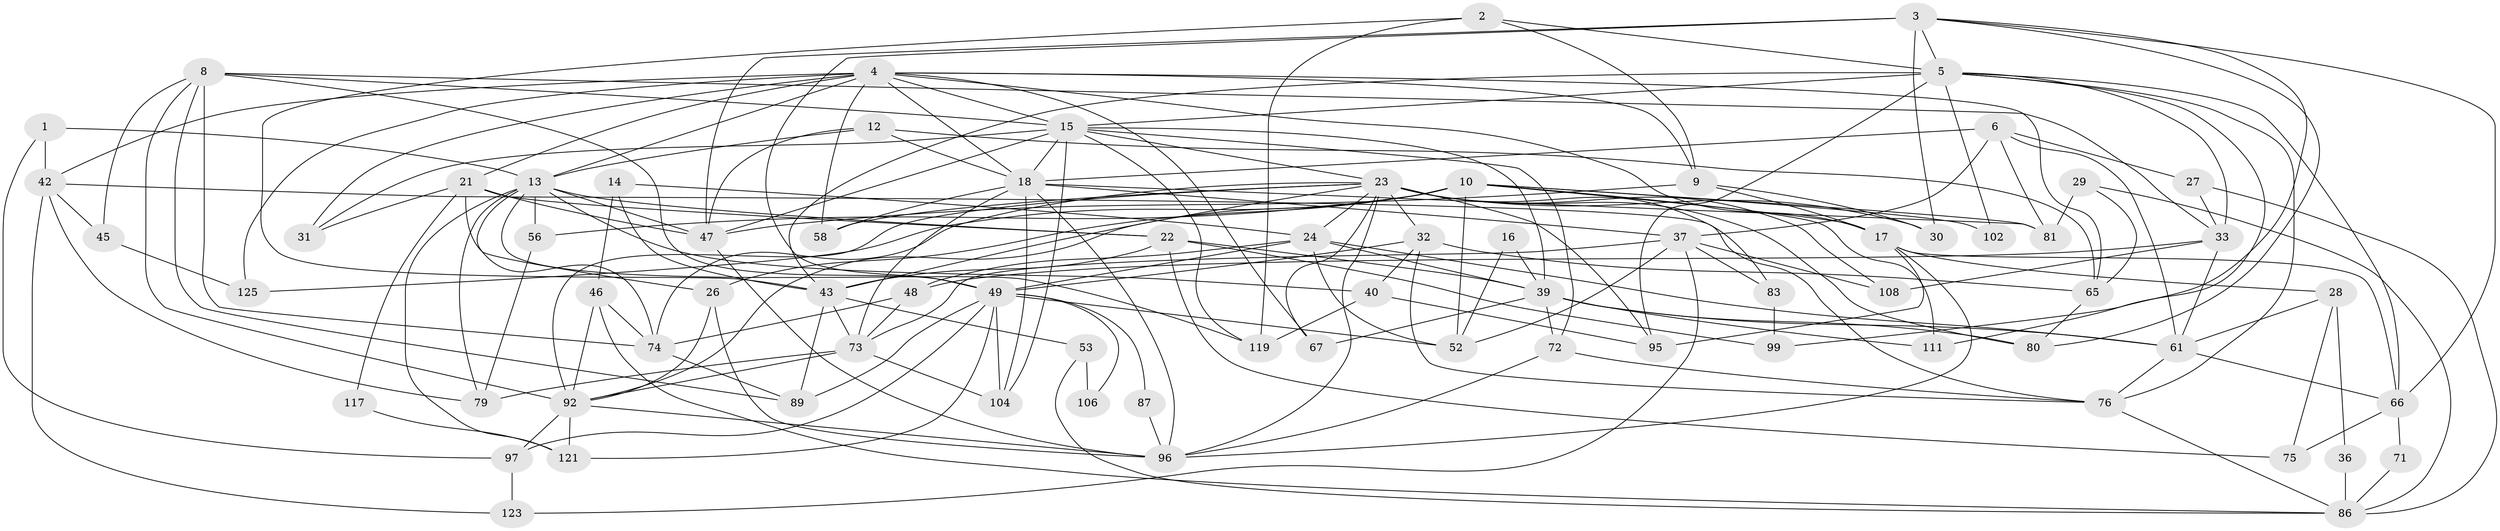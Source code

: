 // original degree distribution, {3: 0.23809523809523808, 6: 0.09523809523809523, 5: 0.14285714285714285, 4: 0.3492063492063492, 7: 0.031746031746031744, 2: 0.12698412698412698, 8: 0.015873015873015872}
// Generated by graph-tools (version 1.1) at 2025/18/03/04/25 18:18:56]
// undirected, 75 vertices, 194 edges
graph export_dot {
graph [start="1"]
  node [color=gray90,style=filled];
  1;
  2 [super="+93"];
  3 [super="+44+120"];
  4 [super="+25+11"];
  5 [super="+7+126+57"];
  6;
  8 [super="+124"];
  9 [super="+35"];
  10 [super="+116"];
  12;
  13 [super="+51"];
  14;
  15 [super="+115+41"];
  16;
  17 [super="+38+20"];
  18 [super="+118+19"];
  21 [super="+34"];
  22;
  23 [super="+59+112+55"];
  24 [super="+54"];
  26;
  27;
  28;
  29;
  30 [super="+82"];
  31;
  32 [super="+62"];
  33 [super="+94"];
  36;
  37 [super="+84"];
  39 [super="+88"];
  40;
  42 [super="+64"];
  43 [super="+77"];
  45;
  46;
  47 [super="+68+100"];
  48;
  49 [super="+50+91+90"];
  52 [super="+122"];
  53;
  56;
  58;
  61 [super="+63"];
  65 [super="+105"];
  66;
  67 [super="+98"];
  71;
  72;
  73 [super="+114"];
  74 [super="+103"];
  75;
  76;
  79;
  80;
  81;
  83;
  86 [super="+113+110"];
  87;
  89;
  92 [super="+107"];
  95;
  96;
  97;
  99;
  102;
  104;
  106;
  108;
  111;
  117;
  119;
  121;
  123;
  125;
  1 -- 97;
  1 -- 13;
  1 -- 42;
  2 -- 9;
  2 -- 119;
  2 -- 43;
  2 -- 5;
  3 -- 47;
  3 -- 66;
  3 -- 80;
  3 -- 99;
  3 -- 49;
  3 -- 30 [weight=2];
  3 -- 5;
  4 -- 9;
  4 -- 21;
  4 -- 65;
  4 -- 31;
  4 -- 17;
  4 -- 125;
  4 -- 58;
  4 -- 13;
  4 -- 15;
  4 -- 42;
  4 -- 67;
  4 -- 18;
  5 -- 66;
  5 -- 102;
  5 -- 76;
  5 -- 111;
  5 -- 33;
  5 -- 43;
  5 -- 95;
  5 -- 15;
  6 -- 61;
  6 -- 27;
  6 -- 81;
  6 -- 37;
  6 -- 18;
  8 -- 89;
  8 -- 49;
  8 -- 92;
  8 -- 45;
  8 -- 33;
  8 -- 74;
  8 -- 15;
  9 -- 30;
  9 -- 17;
  9 -- 47;
  10 -- 52;
  10 -- 26;
  10 -- 56;
  10 -- 125;
  10 -- 92;
  10 -- 81;
  10 -- 17;
  10 -- 102;
  10 -- 111;
  12 -- 47;
  12 -- 13;
  12 -- 65;
  12 -- 18;
  13 -- 22;
  13 -- 40;
  13 -- 79;
  13 -- 119;
  13 -- 56;
  13 -- 121;
  13 -- 47;
  13 -- 74;
  14 -- 43;
  14 -- 46;
  14 -- 24;
  15 -- 119;
  15 -- 104;
  15 -- 72;
  15 -- 23;
  15 -- 39;
  15 -- 47;
  15 -- 31;
  15 -- 18;
  16 -- 39;
  16 -- 52;
  17 -- 28;
  17 -- 95;
  17 -- 96;
  17 -- 66;
  18 -- 96;
  18 -- 37;
  18 -- 73;
  18 -- 81;
  18 -- 104;
  18 -- 58;
  21 -- 47;
  21 -- 22;
  21 -- 117;
  21 -- 26;
  21 -- 31;
  22 -- 75;
  22 -- 99;
  22 -- 39;
  22 -- 43;
  23 -- 80 [weight=2];
  23 -- 96;
  23 -- 58;
  23 -- 32;
  23 -- 67;
  23 -- 92;
  23 -- 30;
  23 -- 83;
  23 -- 24;
  23 -- 74;
  23 -- 43;
  23 -- 108;
  23 -- 95;
  24 -- 61;
  24 -- 49;
  24 -- 48;
  24 -- 39;
  24 -- 52;
  26 -- 96;
  26 -- 92;
  27 -- 86;
  27 -- 33;
  28 -- 36;
  28 -- 75;
  28 -- 61;
  29 -- 81;
  29 -- 86;
  29 -- 65;
  32 -- 40;
  32 -- 65;
  32 -- 76;
  32 -- 49;
  33 -- 108;
  33 -- 48;
  33 -- 61;
  36 -- 86;
  37 -- 108;
  37 -- 123;
  37 -- 83;
  37 -- 73;
  37 -- 52;
  39 -- 72;
  39 -- 80;
  39 -- 67;
  39 -- 61;
  39 -- 111;
  40 -- 95;
  40 -- 119;
  42 -- 76;
  42 -- 45;
  42 -- 123;
  42 -- 79;
  43 -- 53;
  43 -- 89;
  43 -- 73;
  45 -- 125;
  46 -- 86;
  46 -- 92;
  46 -- 74;
  47 -- 96;
  48 -- 73;
  48 -- 74;
  49 -- 97;
  49 -- 104;
  49 -- 121;
  49 -- 52 [weight=2];
  49 -- 87;
  49 -- 89;
  49 -- 106;
  53 -- 106;
  53 -- 86;
  56 -- 79;
  61 -- 66;
  61 -- 76;
  65 -- 80;
  66 -- 75;
  66 -- 71;
  71 -- 86;
  72 -- 76;
  72 -- 96;
  73 -- 79;
  73 -- 104;
  73 -- 92;
  74 -- 89;
  76 -- 86;
  83 -- 99;
  87 -- 96;
  92 -- 96;
  92 -- 97;
  92 -- 121;
  97 -- 123;
  117 -- 121;
}
